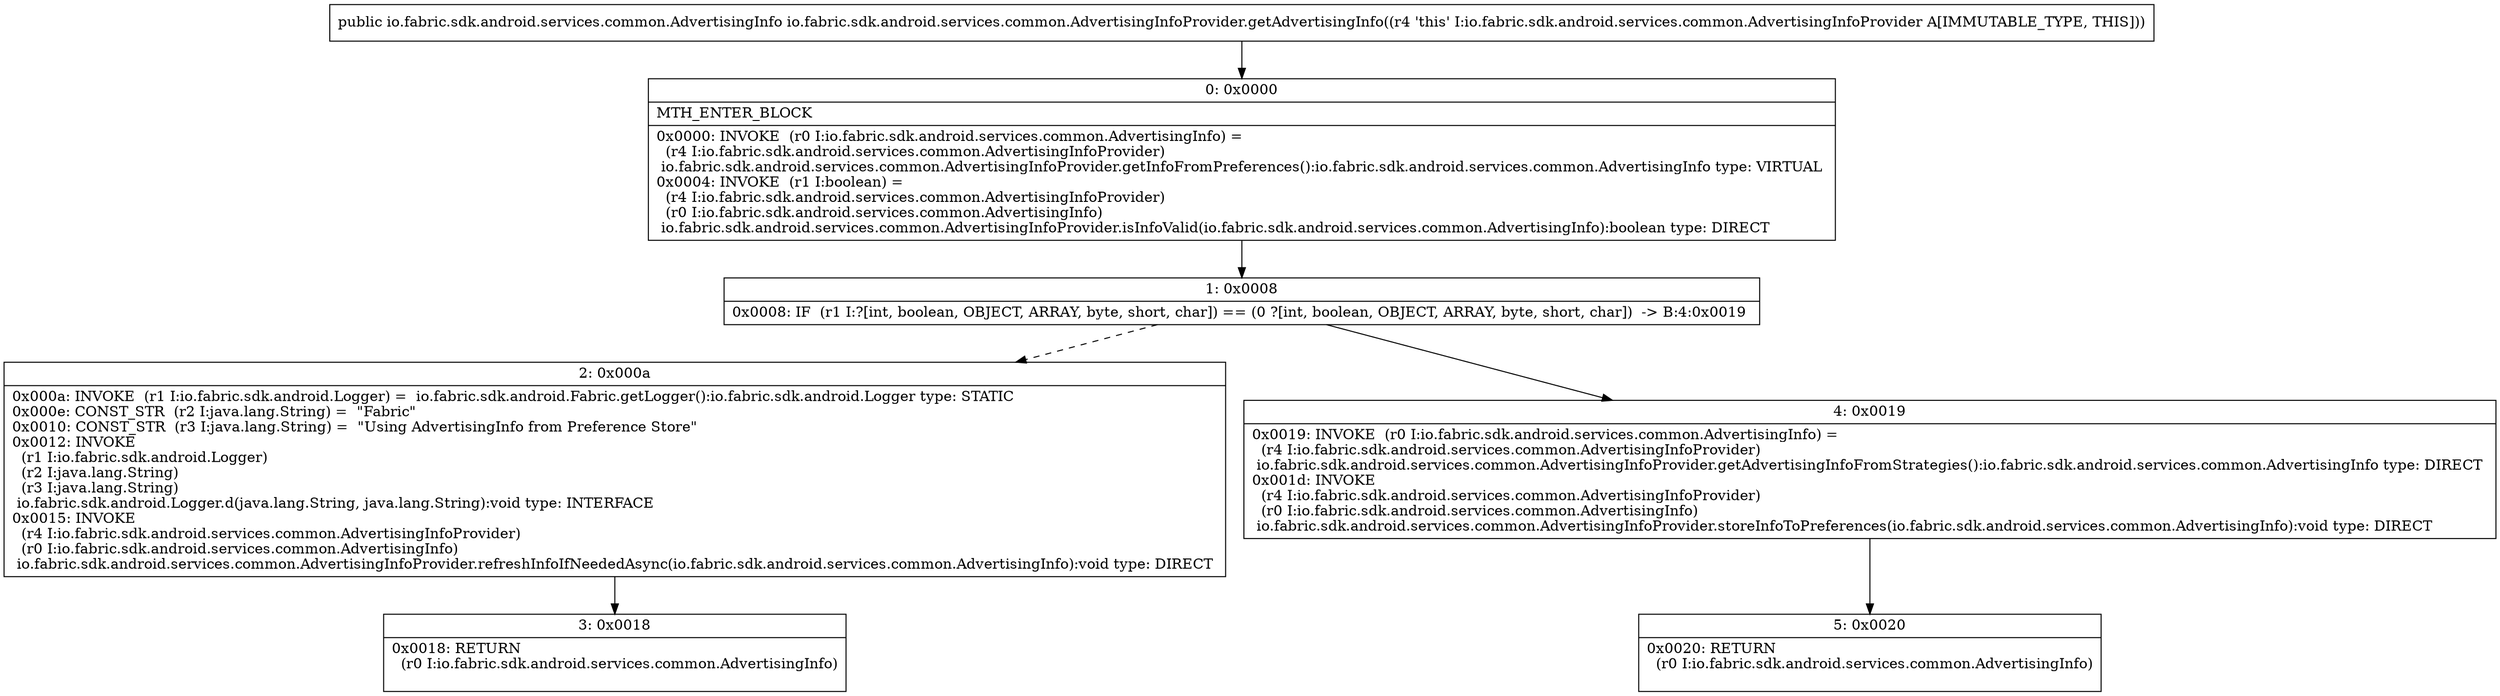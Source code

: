 digraph "CFG forio.fabric.sdk.android.services.common.AdvertisingInfoProvider.getAdvertisingInfo()Lio\/fabric\/sdk\/android\/services\/common\/AdvertisingInfo;" {
Node_0 [shape=record,label="{0\:\ 0x0000|MTH_ENTER_BLOCK\l|0x0000: INVOKE  (r0 I:io.fabric.sdk.android.services.common.AdvertisingInfo) = \l  (r4 I:io.fabric.sdk.android.services.common.AdvertisingInfoProvider)\l io.fabric.sdk.android.services.common.AdvertisingInfoProvider.getInfoFromPreferences():io.fabric.sdk.android.services.common.AdvertisingInfo type: VIRTUAL \l0x0004: INVOKE  (r1 I:boolean) = \l  (r4 I:io.fabric.sdk.android.services.common.AdvertisingInfoProvider)\l  (r0 I:io.fabric.sdk.android.services.common.AdvertisingInfo)\l io.fabric.sdk.android.services.common.AdvertisingInfoProvider.isInfoValid(io.fabric.sdk.android.services.common.AdvertisingInfo):boolean type: DIRECT \l}"];
Node_1 [shape=record,label="{1\:\ 0x0008|0x0008: IF  (r1 I:?[int, boolean, OBJECT, ARRAY, byte, short, char]) == (0 ?[int, boolean, OBJECT, ARRAY, byte, short, char])  \-\> B:4:0x0019 \l}"];
Node_2 [shape=record,label="{2\:\ 0x000a|0x000a: INVOKE  (r1 I:io.fabric.sdk.android.Logger) =  io.fabric.sdk.android.Fabric.getLogger():io.fabric.sdk.android.Logger type: STATIC \l0x000e: CONST_STR  (r2 I:java.lang.String) =  \"Fabric\" \l0x0010: CONST_STR  (r3 I:java.lang.String) =  \"Using AdvertisingInfo from Preference Store\" \l0x0012: INVOKE  \l  (r1 I:io.fabric.sdk.android.Logger)\l  (r2 I:java.lang.String)\l  (r3 I:java.lang.String)\l io.fabric.sdk.android.Logger.d(java.lang.String, java.lang.String):void type: INTERFACE \l0x0015: INVOKE  \l  (r4 I:io.fabric.sdk.android.services.common.AdvertisingInfoProvider)\l  (r0 I:io.fabric.sdk.android.services.common.AdvertisingInfo)\l io.fabric.sdk.android.services.common.AdvertisingInfoProvider.refreshInfoIfNeededAsync(io.fabric.sdk.android.services.common.AdvertisingInfo):void type: DIRECT \l}"];
Node_3 [shape=record,label="{3\:\ 0x0018|0x0018: RETURN  \l  (r0 I:io.fabric.sdk.android.services.common.AdvertisingInfo)\l \l}"];
Node_4 [shape=record,label="{4\:\ 0x0019|0x0019: INVOKE  (r0 I:io.fabric.sdk.android.services.common.AdvertisingInfo) = \l  (r4 I:io.fabric.sdk.android.services.common.AdvertisingInfoProvider)\l io.fabric.sdk.android.services.common.AdvertisingInfoProvider.getAdvertisingInfoFromStrategies():io.fabric.sdk.android.services.common.AdvertisingInfo type: DIRECT \l0x001d: INVOKE  \l  (r4 I:io.fabric.sdk.android.services.common.AdvertisingInfoProvider)\l  (r0 I:io.fabric.sdk.android.services.common.AdvertisingInfo)\l io.fabric.sdk.android.services.common.AdvertisingInfoProvider.storeInfoToPreferences(io.fabric.sdk.android.services.common.AdvertisingInfo):void type: DIRECT \l}"];
Node_5 [shape=record,label="{5\:\ 0x0020|0x0020: RETURN  \l  (r0 I:io.fabric.sdk.android.services.common.AdvertisingInfo)\l \l}"];
MethodNode[shape=record,label="{public io.fabric.sdk.android.services.common.AdvertisingInfo io.fabric.sdk.android.services.common.AdvertisingInfoProvider.getAdvertisingInfo((r4 'this' I:io.fabric.sdk.android.services.common.AdvertisingInfoProvider A[IMMUTABLE_TYPE, THIS])) }"];
MethodNode -> Node_0;
Node_0 -> Node_1;
Node_1 -> Node_2[style=dashed];
Node_1 -> Node_4;
Node_2 -> Node_3;
Node_4 -> Node_5;
}

